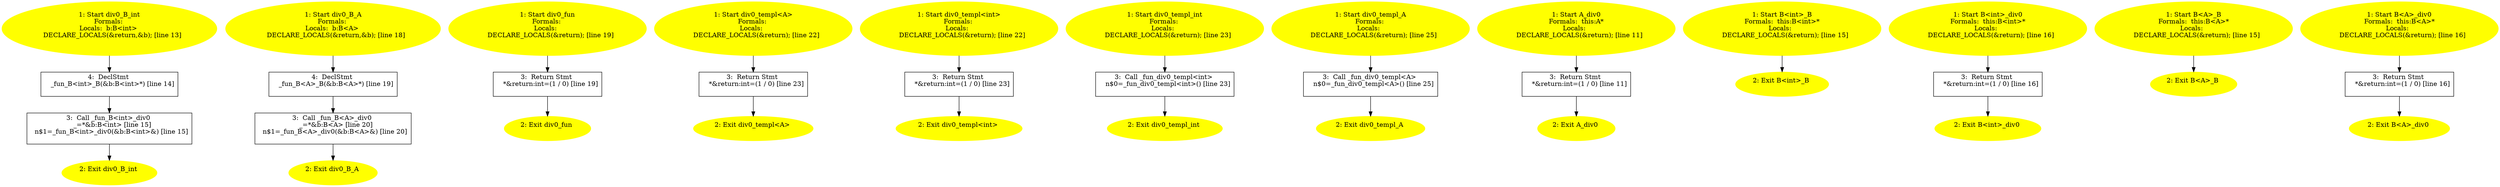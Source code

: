 /* @generated */
digraph iCFG {
"div0_B_int#_Z10div0_B_intv.6a5285bbb8108d37ddd7fb32a1c209f0_1" [label="1: Start div0_B_int\nFormals: \nLocals:  b:B<int> \n   DECLARE_LOCALS(&return,&b); [line 13]\n " color=yellow style=filled]
	

	 "div0_B_int#_Z10div0_B_intv.6a5285bbb8108d37ddd7fb32a1c209f0_1" -> "div0_B_int#_Z10div0_B_intv.6a5285bbb8108d37ddd7fb32a1c209f0_4" ;
"div0_B_int#_Z10div0_B_intv.6a5285bbb8108d37ddd7fb32a1c209f0_2" [label="2: Exit div0_B_int \n  " color=yellow style=filled]
	

"div0_B_int#_Z10div0_B_intv.6a5285bbb8108d37ddd7fb32a1c209f0_3" [label="3:  Call _fun_B<int>_div0 \n   _=*&b:B<int> [line 15]\n  n$1=_fun_B<int>_div0(&b:B<int>&) [line 15]\n " shape="box"]
	

	 "div0_B_int#_Z10div0_B_intv.6a5285bbb8108d37ddd7fb32a1c209f0_3" -> "div0_B_int#_Z10div0_B_intv.6a5285bbb8108d37ddd7fb32a1c209f0_2" ;
"div0_B_int#_Z10div0_B_intv.6a5285bbb8108d37ddd7fb32a1c209f0_4" [label="4:  DeclStmt \n   _fun_B<int>_B(&b:B<int>*) [line 14]\n " shape="box"]
	

	 "div0_B_int#_Z10div0_B_intv.6a5285bbb8108d37ddd7fb32a1c209f0_4" -> "div0_B_int#_Z10div0_B_intv.6a5285bbb8108d37ddd7fb32a1c209f0_3" ;
"div0_B_A#_Z8div0_B_Av.e020bae865007dd9fc2a5d84c73f126c_1" [label="1: Start div0_B_A\nFormals: \nLocals:  b:B<A> \n   DECLARE_LOCALS(&return,&b); [line 18]\n " color=yellow style=filled]
	

	 "div0_B_A#_Z8div0_B_Av.e020bae865007dd9fc2a5d84c73f126c_1" -> "div0_B_A#_Z8div0_B_Av.e020bae865007dd9fc2a5d84c73f126c_4" ;
"div0_B_A#_Z8div0_B_Av.e020bae865007dd9fc2a5d84c73f126c_2" [label="2: Exit div0_B_A \n  " color=yellow style=filled]
	

"div0_B_A#_Z8div0_B_Av.e020bae865007dd9fc2a5d84c73f126c_3" [label="3:  Call _fun_B<A>_div0 \n   _=*&b:B<A> [line 20]\n  n$1=_fun_B<A>_div0(&b:B<A>&) [line 20]\n " shape="box"]
	

	 "div0_B_A#_Z8div0_B_Av.e020bae865007dd9fc2a5d84c73f126c_3" -> "div0_B_A#_Z8div0_B_Av.e020bae865007dd9fc2a5d84c73f126c_2" ;
"div0_B_A#_Z8div0_B_Av.e020bae865007dd9fc2a5d84c73f126c_4" [label="4:  DeclStmt \n   _fun_B<A>_B(&b:B<A>*) [line 19]\n " shape="box"]
	

	 "div0_B_A#_Z8div0_B_Av.e020bae865007dd9fc2a5d84c73f126c_4" -> "div0_B_A#_Z8div0_B_Av.e020bae865007dd9fc2a5d84c73f126c_3" ;
"div0_fun#_Z8div0_funv.21f70fd09b44530e062738afd1eab5d6_1" [label="1: Start div0_fun\nFormals: \nLocals:  \n   DECLARE_LOCALS(&return); [line 19]\n " color=yellow style=filled]
	

	 "div0_fun#_Z8div0_funv.21f70fd09b44530e062738afd1eab5d6_1" -> "div0_fun#_Z8div0_funv.21f70fd09b44530e062738afd1eab5d6_3" ;
"div0_fun#_Z8div0_funv.21f70fd09b44530e062738afd1eab5d6_2" [label="2: Exit div0_fun \n  " color=yellow style=filled]
	

"div0_fun#_Z8div0_funv.21f70fd09b44530e062738afd1eab5d6_3" [label="3:  Return Stmt \n   *&return:int=(1 / 0) [line 19]\n " shape="box"]
	

	 "div0_fun#_Z8div0_funv.21f70fd09b44530e062738afd1eab5d6_3" -> "div0_fun#_Z8div0_funv.21f70fd09b44530e062738afd1eab5d6_2" ;
"div0_templ<A>#_Z10div0_templI1AEiv.bcfc0dac8f7d7c1ccc70be3ddbce8e2d_1" [label="1: Start div0_templ<A>\nFormals: \nLocals:  \n   DECLARE_LOCALS(&return); [line 22]\n " color=yellow style=filled]
	

	 "div0_templ<A>#_Z10div0_templI1AEiv.bcfc0dac8f7d7c1ccc70be3ddbce8e2d_1" -> "div0_templ<A>#_Z10div0_templI1AEiv.bcfc0dac8f7d7c1ccc70be3ddbce8e2d_3" ;
"div0_templ<A>#_Z10div0_templI1AEiv.bcfc0dac8f7d7c1ccc70be3ddbce8e2d_2" [label="2: Exit div0_templ<A> \n  " color=yellow style=filled]
	

"div0_templ<A>#_Z10div0_templI1AEiv.bcfc0dac8f7d7c1ccc70be3ddbce8e2d_3" [label="3:  Return Stmt \n   *&return:int=(1 / 0) [line 23]\n " shape="box"]
	

	 "div0_templ<A>#_Z10div0_templI1AEiv.bcfc0dac8f7d7c1ccc70be3ddbce8e2d_3" -> "div0_templ<A>#_Z10div0_templI1AEiv.bcfc0dac8f7d7c1ccc70be3ddbce8e2d_2" ;
"div0_templ<int>#_Z10div0_templIiEiv.a4367063c09c7733090598ee3dd5250e_1" [label="1: Start div0_templ<int>\nFormals: \nLocals:  \n   DECLARE_LOCALS(&return); [line 22]\n " color=yellow style=filled]
	

	 "div0_templ<int>#_Z10div0_templIiEiv.a4367063c09c7733090598ee3dd5250e_1" -> "div0_templ<int>#_Z10div0_templIiEiv.a4367063c09c7733090598ee3dd5250e_3" ;
"div0_templ<int>#_Z10div0_templIiEiv.a4367063c09c7733090598ee3dd5250e_2" [label="2: Exit div0_templ<int> \n  " color=yellow style=filled]
	

"div0_templ<int>#_Z10div0_templIiEiv.a4367063c09c7733090598ee3dd5250e_3" [label="3:  Return Stmt \n   *&return:int=(1 / 0) [line 23]\n " shape="box"]
	

	 "div0_templ<int>#_Z10div0_templIiEiv.a4367063c09c7733090598ee3dd5250e_3" -> "div0_templ<int>#_Z10div0_templIiEiv.a4367063c09c7733090598ee3dd5250e_2" ;
"div0_templ_int#_Z14div0_templ_intv.f8ee29a2cfe05a5a0d69250c31702b39_1" [label="1: Start div0_templ_int\nFormals: \nLocals:  \n   DECLARE_LOCALS(&return); [line 23]\n " color=yellow style=filled]
	

	 "div0_templ_int#_Z14div0_templ_intv.f8ee29a2cfe05a5a0d69250c31702b39_1" -> "div0_templ_int#_Z14div0_templ_intv.f8ee29a2cfe05a5a0d69250c31702b39_3" ;
"div0_templ_int#_Z14div0_templ_intv.f8ee29a2cfe05a5a0d69250c31702b39_2" [label="2: Exit div0_templ_int \n  " color=yellow style=filled]
	

"div0_templ_int#_Z14div0_templ_intv.f8ee29a2cfe05a5a0d69250c31702b39_3" [label="3:  Call _fun_div0_templ<int> \n   n$0=_fun_div0_templ<int>() [line 23]\n " shape="box"]
	

	 "div0_templ_int#_Z14div0_templ_intv.f8ee29a2cfe05a5a0d69250c31702b39_3" -> "div0_templ_int#_Z14div0_templ_intv.f8ee29a2cfe05a5a0d69250c31702b39_2" ;
"div0_templ_A#_Z12div0_templ_Av.464febcb55ef703bd84efafdbcea5c40_1" [label="1: Start div0_templ_A\nFormals: \nLocals:  \n   DECLARE_LOCALS(&return); [line 25]\n " color=yellow style=filled]
	

	 "div0_templ_A#_Z12div0_templ_Av.464febcb55ef703bd84efafdbcea5c40_1" -> "div0_templ_A#_Z12div0_templ_Av.464febcb55ef703bd84efafdbcea5c40_3" ;
"div0_templ_A#_Z12div0_templ_Av.464febcb55ef703bd84efafdbcea5c40_2" [label="2: Exit div0_templ_A \n  " color=yellow style=filled]
	

"div0_templ_A#_Z12div0_templ_Av.464febcb55ef703bd84efafdbcea5c40_3" [label="3:  Call _fun_div0_templ<A> \n   n$0=_fun_div0_templ<A>() [line 25]\n " shape="box"]
	

	 "div0_templ_A#_Z12div0_templ_Av.464febcb55ef703bd84efafdbcea5c40_3" -> "div0_templ_A#_Z12div0_templ_Av.464febcb55ef703bd84efafdbcea5c40_2" ;
"div0#A#(_ZN1A4div0Ev).1a6f91584aabeebe049737afeb476378_1" [label="1: Start A_div0\nFormals:  this:A*\nLocals:  \n   DECLARE_LOCALS(&return); [line 11]\n " color=yellow style=filled]
	

	 "div0#A#(_ZN1A4div0Ev).1a6f91584aabeebe049737afeb476378_1" -> "div0#A#(_ZN1A4div0Ev).1a6f91584aabeebe049737afeb476378_3" ;
"div0#A#(_ZN1A4div0Ev).1a6f91584aabeebe049737afeb476378_2" [label="2: Exit A_div0 \n  " color=yellow style=filled]
	

"div0#A#(_ZN1A4div0Ev).1a6f91584aabeebe049737afeb476378_3" [label="3:  Return Stmt \n   *&return:int=(1 / 0) [line 11]\n " shape="box"]
	

	 "div0#A#(_ZN1A4div0Ev).1a6f91584aabeebe049737afeb476378_3" -> "div0#A#(_ZN1A4div0Ev).1a6f91584aabeebe049737afeb476378_2" ;
"B#B<int>#{_ZN1BIiEC1Ev|constexpr}.0a6e40da0e7d400cfcd0dfa1df7ad995_1" [label="1: Start B<int>_B\nFormals:  this:B<int>*\nLocals:  \n   DECLARE_LOCALS(&return); [line 15]\n " color=yellow style=filled]
	

	 "B#B<int>#{_ZN1BIiEC1Ev|constexpr}.0a6e40da0e7d400cfcd0dfa1df7ad995_1" -> "B#B<int>#{_ZN1BIiEC1Ev|constexpr}.0a6e40da0e7d400cfcd0dfa1df7ad995_2" ;
"B#B<int>#{_ZN1BIiEC1Ev|constexpr}.0a6e40da0e7d400cfcd0dfa1df7ad995_2" [label="2: Exit B<int>_B \n  " color=yellow style=filled]
	

"div0#B<int>#(_ZN1BIiE4div0Ev).7928d23b80a07771917a21f2f65199b6_1" [label="1: Start B<int>_div0\nFormals:  this:B<int>*\nLocals:  \n   DECLARE_LOCALS(&return); [line 16]\n " color=yellow style=filled]
	

	 "div0#B<int>#(_ZN1BIiE4div0Ev).7928d23b80a07771917a21f2f65199b6_1" -> "div0#B<int>#(_ZN1BIiE4div0Ev).7928d23b80a07771917a21f2f65199b6_3" ;
"div0#B<int>#(_ZN1BIiE4div0Ev).7928d23b80a07771917a21f2f65199b6_2" [label="2: Exit B<int>_div0 \n  " color=yellow style=filled]
	

"div0#B<int>#(_ZN1BIiE4div0Ev).7928d23b80a07771917a21f2f65199b6_3" [label="3:  Return Stmt \n   *&return:int=(1 / 0) [line 16]\n " shape="box"]
	

	 "div0#B<int>#(_ZN1BIiE4div0Ev).7928d23b80a07771917a21f2f65199b6_3" -> "div0#B<int>#(_ZN1BIiE4div0Ev).7928d23b80a07771917a21f2f65199b6_2" ;
"B#B<A>#{_ZN1BI1AEC1Ev|constexpr}.37a0dc804dbb70abe9c0cba5d0d4b75d_1" [label="1: Start B<A>_B\nFormals:  this:B<A>*\nLocals:  \n   DECLARE_LOCALS(&return); [line 15]\n " color=yellow style=filled]
	

	 "B#B<A>#{_ZN1BI1AEC1Ev|constexpr}.37a0dc804dbb70abe9c0cba5d0d4b75d_1" -> "B#B<A>#{_ZN1BI1AEC1Ev|constexpr}.37a0dc804dbb70abe9c0cba5d0d4b75d_2" ;
"B#B<A>#{_ZN1BI1AEC1Ev|constexpr}.37a0dc804dbb70abe9c0cba5d0d4b75d_2" [label="2: Exit B<A>_B \n  " color=yellow style=filled]
	

"div0#B<A>#(_ZN1BI1AE4div0Ev).95154c4eecaa5aa2388f6884c1f2eb1f_1" [label="1: Start B<A>_div0\nFormals:  this:B<A>*\nLocals:  \n   DECLARE_LOCALS(&return); [line 16]\n " color=yellow style=filled]
	

	 "div0#B<A>#(_ZN1BI1AE4div0Ev).95154c4eecaa5aa2388f6884c1f2eb1f_1" -> "div0#B<A>#(_ZN1BI1AE4div0Ev).95154c4eecaa5aa2388f6884c1f2eb1f_3" ;
"div0#B<A>#(_ZN1BI1AE4div0Ev).95154c4eecaa5aa2388f6884c1f2eb1f_2" [label="2: Exit B<A>_div0 \n  " color=yellow style=filled]
	

"div0#B<A>#(_ZN1BI1AE4div0Ev).95154c4eecaa5aa2388f6884c1f2eb1f_3" [label="3:  Return Stmt \n   *&return:int=(1 / 0) [line 16]\n " shape="box"]
	

	 "div0#B<A>#(_ZN1BI1AE4div0Ev).95154c4eecaa5aa2388f6884c1f2eb1f_3" -> "div0#B<A>#(_ZN1BI1AE4div0Ev).95154c4eecaa5aa2388f6884c1f2eb1f_2" ;
}
